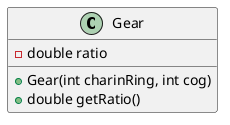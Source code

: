 @startuml
'https://plantuml.com/class-diagram

class Gear {
    -double ratio
    +Gear(int charinRing, int cog)
    +double getRatio()
   }

@enduml